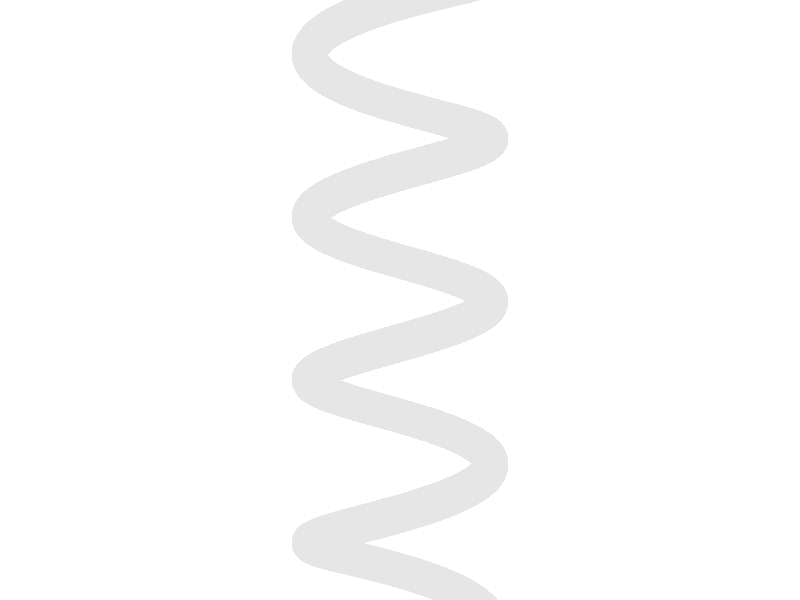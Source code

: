 // created by Friedrich A. Lohmueller, 2003 / 2010 / Jan-2011
// modified by Damian G. Allis, somewhereville.com, Mar-2016, see http://www.somewhereville.com/category/programs-os/povray/
// see  http://www.somewhereville.com/?p=2752 for details
// modified by Yue-Wen FANG, Nov-2018


// #include "textures.inc"

global_settings
	{
	assumed_gamma 1.0
	}

camera
	{
	angle 25                                      //   smaller = closer
    location  < 0.0, 1.0, -5.0 >                  //   -5.0 = distance to spring
    right x * image_width / image_height          //   want it larger --> go less neg.
    look_at < 0.0, 1.0, 0.0 >                     //   want is smaller --> go more neg.
	}

light_source
	{
	< 1500, 2500, -2500 >
	color rgb < 1.0, 1.0, 1.0 >
	}

background 
	{
    color rgb < 1.0, 1.0, 1.0 >
	}

//
// begin the math to make the spring by spiraling a single sphere
//

#declare ampli = 0.50 ;                           // stretches and compresses the spring
#declare min_length = 0.80 ;
#declare mid_length = ampli + min_length ;
#declare time_test = 0.25 ;                       //0.25/0.75 shows max/min extention

#declare sprnglngth = mid_length + ampli * sin((clock + time_test) * 2 * pi) ;

#declare spiral =

union
	{
 	#local n_per_rev = 300 ;                     // spheres per spring revolution
 	#local n_of_rev = 4.00 ;                     // total coil count for the spring
 	#local h_per_ref = sprnglngth / n_of_rev ;   // rise per revolution
 	#local nr = 0 ;                              // start loop
 	#while (nr < n_per_rev * n_of_rev)           // loop the spring sphere until...
    sphere
		{
    	< 0, -0.4, 0 > , 0.05                    // 0.05 adjusts the sphere diameter
    	translate< 0.25, -nr * h_per_ref / n_per_rev, 0.0 >
        rotate< 0, nr * 360 / n_per_rev, 0 >
		texture
			{
			pigment 
				{
				rgb < 0.658824, 0.658824, 0.658824 >*1.2
				}
            finish                               // adjust below to taste
        		{
            	ambient 0.050 
            	diffuse 0.500 
            	phong 0.1 
            	phong_size 2.500 
            	specular 0.500
		        reflection 0.15
		        brilliance 8
		        roughness 0.1
				}
			}
		}
	#local nr = nr + 1 ;
	#end
	} 

//
// end the math to make the spring by spiraling a single sphere
//

object
	{
	spiral translate< 0.0, 2.3, 0.0>             // translates "spiral" on the screen
	}
